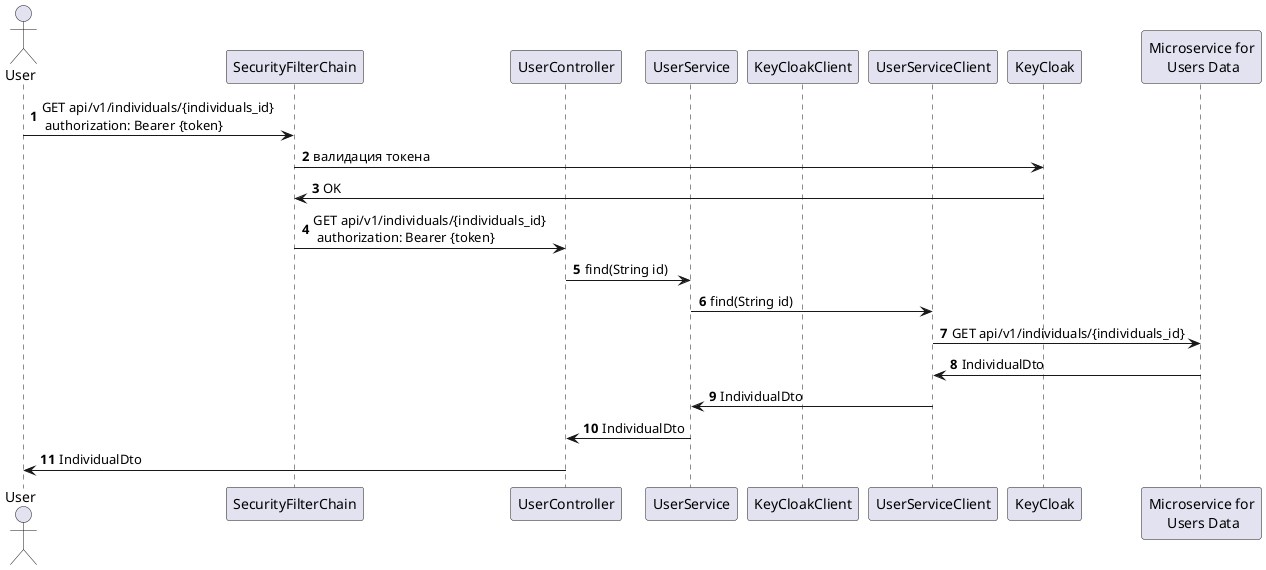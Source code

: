 @startuml
'https://plantuml.com/sequence-diagram

autonumber
actor "User"
participant "SecurityFilterChain"
participant "UserController"
participant "UserService"
participant "KeyCloakClient" as client
participant "UserServiceClient"
participant "KeyCloak"
participant "Microservice for\n Users Data"

"User" -> "SecurityFilterChain": GET api/v1/individuals/{individuals_id} \n authorization: Bearer {token}
"SecurityFilterChain" -> "KeyCloak": валидация токена
"KeyCloak" -> "SecurityFilterChain": OK

"SecurityFilterChain" -> "UserController": GET api/v1/individuals/{individuals_id} \n authorization: Bearer {token}
"UserController" -> "UserService": find(String id)
"UserService" -> "UserServiceClient": find(String id)
"UserServiceClient" -> "Microservice for\n Users Data": GET api/v1/individuals/{individuals_id}
"Microservice for\n Users Data" -> "UserServiceClient": IndividualDto
"UserServiceClient" -> "UserService": IndividualDto
"UserService" -> "UserController": IndividualDto
"UserController" -> "User" : IndividualDto

@enduml